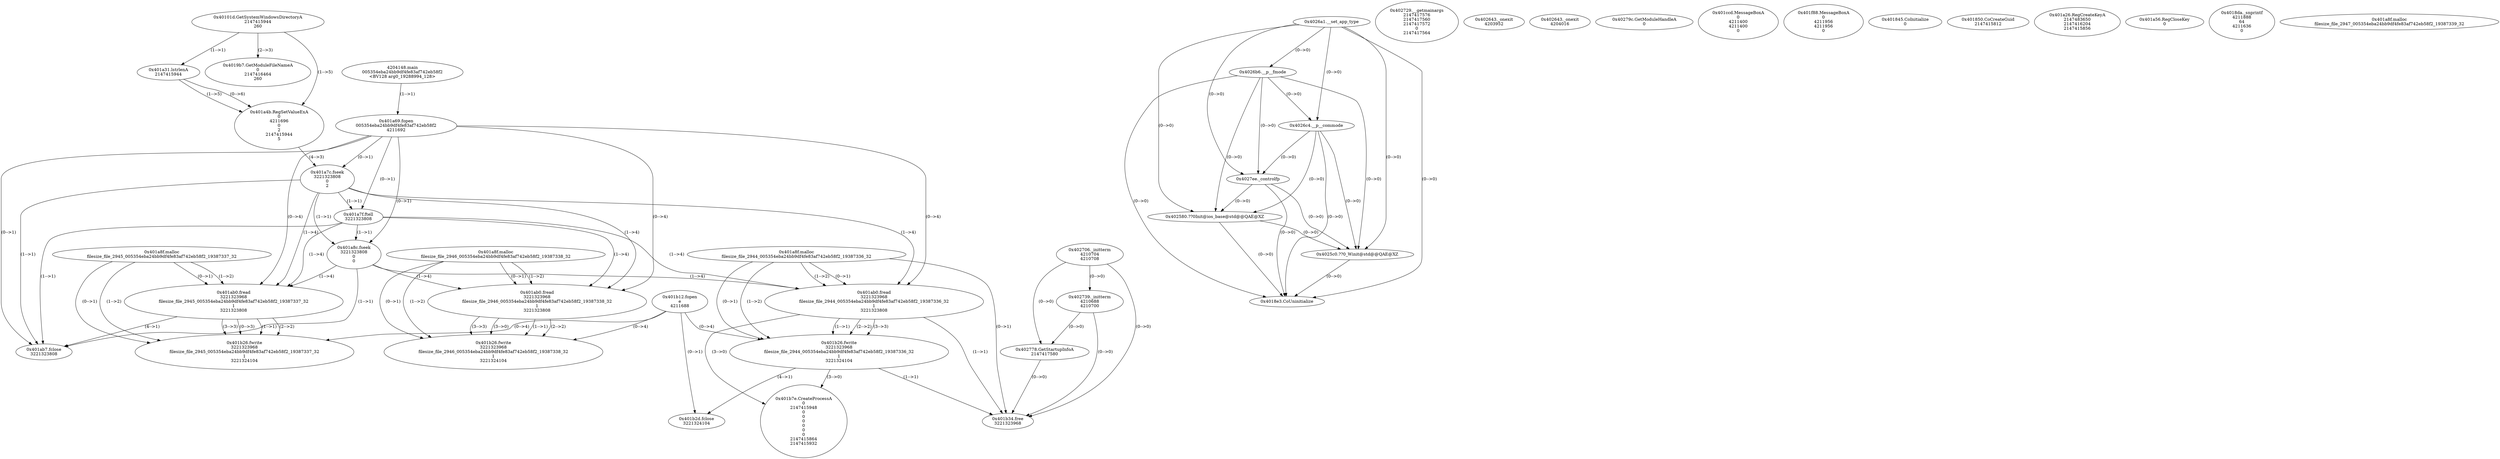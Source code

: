// Global SCDG with merge call
digraph {
	0 [label="4204148.main
005354eba24bb9df4fe83af742eb58f2
<BV128 arg0_19288994_128>"]
	1 [label="0x4026a1.__set_app_type
"]
	2 [label="0x4026b6.__p__fmode
"]
	1 -> 2 [label="(0-->0)"]
	3 [label="0x4026c4.__p__commode
"]
	1 -> 3 [label="(0-->0)"]
	2 -> 3 [label="(0-->0)"]
	4 [label="0x4027ee._controlfp
"]
	1 -> 4 [label="(0-->0)"]
	2 -> 4 [label="(0-->0)"]
	3 -> 4 [label="(0-->0)"]
	5 [label="0x402706._initterm
4210704
4210708"]
	6 [label="0x402729.__getmainargs
2147417576
2147417560
2147417572
0
2147417564"]
	7 [label="0x402739._initterm
4210688
4210700"]
	5 -> 7 [label="(0-->0)"]
	8 [label="0x402580.??0Init@ios_base@std@@QAE@XZ
"]
	1 -> 8 [label="(0-->0)"]
	2 -> 8 [label="(0-->0)"]
	3 -> 8 [label="(0-->0)"]
	4 -> 8 [label="(0-->0)"]
	9 [label="0x402643._onexit
4203952"]
	10 [label="0x4025c0.??0_Winit@std@@QAE@XZ
"]
	1 -> 10 [label="(0-->0)"]
	2 -> 10 [label="(0-->0)"]
	3 -> 10 [label="(0-->0)"]
	4 -> 10 [label="(0-->0)"]
	8 -> 10 [label="(0-->0)"]
	11 [label="0x402643._onexit
4204016"]
	12 [label="0x402778.GetStartupInfoA
2147417580"]
	5 -> 12 [label="(0-->0)"]
	7 -> 12 [label="(0-->0)"]
	13 [label="0x40279c.GetModuleHandleA
0"]
	14 [label="0x401ccd.MessageBoxA
0
4211400
4211400
0"]
	15 [label="0x401f88.MessageBoxA
0
4211956
4211956
0"]
	16 [label="0x401845.CoInitialize
0"]
	17 [label="0x401850.CoCreateGuid
2147415812"]
	18 [label="0x4018e3.CoUninitialize
"]
	1 -> 18 [label="(0-->0)"]
	2 -> 18 [label="(0-->0)"]
	3 -> 18 [label="(0-->0)"]
	4 -> 18 [label="(0-->0)"]
	8 -> 18 [label="(0-->0)"]
	10 -> 18 [label="(0-->0)"]
	19 [label="0x40101d.GetSystemWindowsDirectoryA
2147415944
260"]
	20 [label="0x4019b7.GetModuleFileNameA
0
2147416464
260"]
	19 -> 20 [label="(2-->3)"]
	21 [label="0x401a26.RegCreateKeyA
2147483650
2147416204
2147415856"]
	22 [label="0x401a31.lstrlenA
2147415944"]
	19 -> 22 [label="(1-->1)"]
	23 [label="0x401a4b.RegSetValueExA
0
4211696
0
2
2147415944
5"]
	19 -> 23 [label="(1-->5)"]
	22 -> 23 [label="(1-->5)"]
	22 -> 23 [label="(0-->6)"]
	24 [label="0x401a56.RegCloseKey
0"]
	25 [label="0x401a69.fopen
005354eba24bb9df4fe83af742eb58f2
4211692"]
	0 -> 25 [label="(1-->1)"]
	26 [label="0x401a7c.fseek
3221323808
0
2"]
	25 -> 26 [label="(0-->1)"]
	23 -> 26 [label="(4-->3)"]
	27 [label="0x401a7f.ftell
3221323808"]
	25 -> 27 [label="(0-->1)"]
	26 -> 27 [label="(1-->1)"]
	28 [label="0x401a8c.fseek
3221323808
0
0"]
	25 -> 28 [label="(0-->1)"]
	26 -> 28 [label="(1-->1)"]
	27 -> 28 [label="(1-->1)"]
	29 [label="0x401a8f.malloc
filesize_file_2945_005354eba24bb9df4fe83af742eb58f2_19387337_32"]
	30 [label="0x401ab0.fread
3221323968
filesize_file_2945_005354eba24bb9df4fe83af742eb58f2_19387337_32
1
3221323808"]
	29 -> 30 [label="(0-->1)"]
	29 -> 30 [label="(1-->2)"]
	25 -> 30 [label="(0-->4)"]
	26 -> 30 [label="(1-->4)"]
	27 -> 30 [label="(1-->4)"]
	28 -> 30 [label="(1-->4)"]
	31 [label="0x401ab7.fclose
3221323808"]
	25 -> 31 [label="(0-->1)"]
	26 -> 31 [label="(1-->1)"]
	27 -> 31 [label="(1-->1)"]
	28 -> 31 [label="(1-->1)"]
	30 -> 31 [label="(4-->1)"]
	32 [label="0x401a8f.malloc
filesize_file_2944_005354eba24bb9df4fe83af742eb58f2_19387336_32"]
	33 [label="0x4018da._snprintf
4211888
64
4211636
0"]
	34 [label="0x401a8f.malloc
filesize_file_2946_005354eba24bb9df4fe83af742eb58f2_19387338_32"]
	35 [label="0x401a8f.malloc
filesize_file_2947_005354eba24bb9df4fe83af742eb58f2_19387339_32"]
	36 [label="0x401ab0.fread
3221323968
filesize_file_2946_005354eba24bb9df4fe83af742eb58f2_19387338_32
1
3221323808"]
	34 -> 36 [label="(0-->1)"]
	34 -> 36 [label="(1-->2)"]
	25 -> 36 [label="(0-->4)"]
	26 -> 36 [label="(1-->4)"]
	27 -> 36 [label="(1-->4)"]
	28 -> 36 [label="(1-->4)"]
	37 [label="0x401ab0.fread
3221323968
filesize_file_2944_005354eba24bb9df4fe83af742eb58f2_19387336_32
1
3221323808"]
	32 -> 37 [label="(0-->1)"]
	32 -> 37 [label="(1-->2)"]
	25 -> 37 [label="(0-->4)"]
	26 -> 37 [label="(1-->4)"]
	27 -> 37 [label="(1-->4)"]
	28 -> 37 [label="(1-->4)"]
	38 [label="0x401b12.fopen
e
4211688"]
	39 [label="0x401b26.fwrite
3221323968
filesize_file_2944_005354eba24bb9df4fe83af742eb58f2_19387336_32
1
3221324104"]
	32 -> 39 [label="(0-->1)"]
	37 -> 39 [label="(1-->1)"]
	32 -> 39 [label="(1-->2)"]
	37 -> 39 [label="(2-->2)"]
	37 -> 39 [label="(3-->3)"]
	38 -> 39 [label="(0-->4)"]
	40 [label="0x401b2d.fclose
3221324104"]
	38 -> 40 [label="(0-->1)"]
	39 -> 40 [label="(4-->1)"]
	41 [label="0x401b34.free
3221323968"]
	32 -> 41 [label="(0-->1)"]
	37 -> 41 [label="(1-->1)"]
	39 -> 41 [label="(1-->1)"]
	5 -> 41 [label="(0-->0)"]
	7 -> 41 [label="(0-->0)"]
	12 -> 41 [label="(0-->0)"]
	42 [label="0x401b7e.CreateProcessA
0
2147415948
0
0
0
0
0
0
2147415864
2147415932"]
	37 -> 42 [label="(3-->0)"]
	39 -> 42 [label="(3-->0)"]
	43 [label="0x401b26.fwrite
3221323968
filesize_file_2945_005354eba24bb9df4fe83af742eb58f2_19387337_32
1
3221324104"]
	29 -> 43 [label="(0-->1)"]
	30 -> 43 [label="(1-->1)"]
	29 -> 43 [label="(1-->2)"]
	30 -> 43 [label="(2-->2)"]
	30 -> 43 [label="(3-->3)"]
	30 -> 43 [label="(0-->3)"]
	38 -> 43 [label="(0-->4)"]
	44 [label="0x401b26.fwrite
3221323968
filesize_file_2946_005354eba24bb9df4fe83af742eb58f2_19387338_32
1
3221324104"]
	34 -> 44 [label="(0-->1)"]
	36 -> 44 [label="(1-->1)"]
	34 -> 44 [label="(1-->2)"]
	36 -> 44 [label="(2-->2)"]
	36 -> 44 [label="(3-->3)"]
	38 -> 44 [label="(0-->4)"]
	36 -> 44 [label="(3-->0)"]
}
